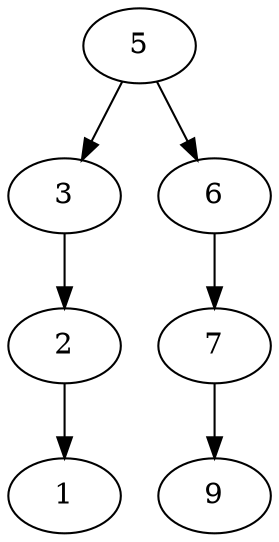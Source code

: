 digraph G {
fontsize = 50
3[label = "5"]
0[label = "3"]
3 -> 0
4[label = "2"]
0 -> 4
6[label = "1"]
4 -> 6
1[label = "6"]
3 -> 1
2[label = "7"]
1 -> 2
5[label = "9"]
2 -> 5
}